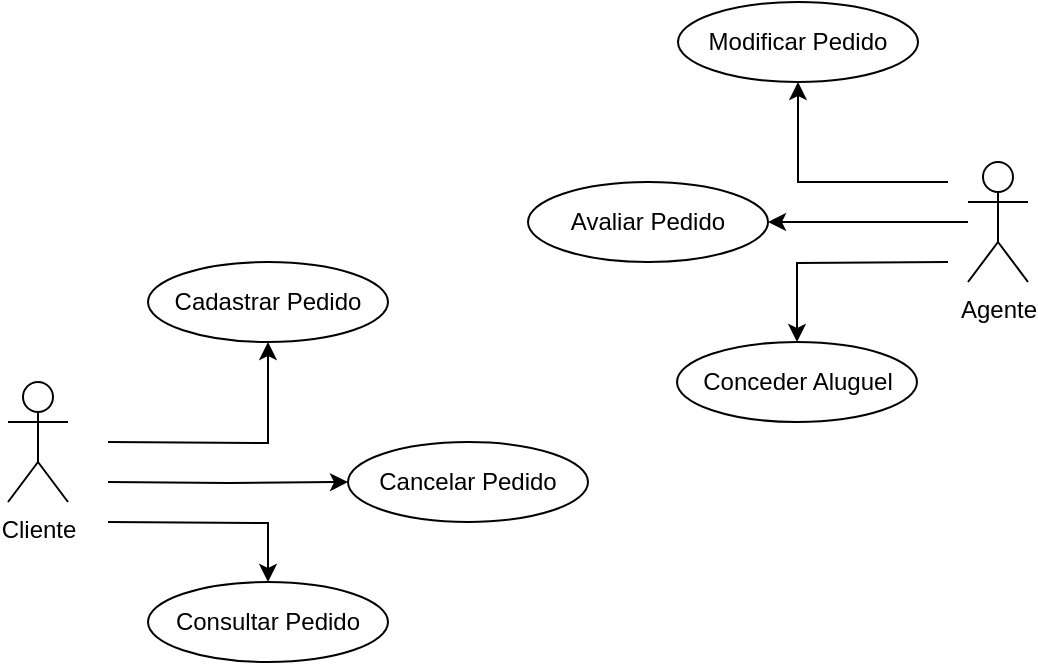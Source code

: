 <mxfile version="14.6.1" type="device"><diagram name="Page-1" id="e7e014a7-5840-1c2e-5031-d8a46d1fe8dd"><mxGraphModel dx="1185" dy="671" grid="1" gridSize="10" guides="1" tooltips="1" connect="1" arrows="1" fold="1" page="1" pageScale="1" pageWidth="1169" pageHeight="826" background="#ffffff" math="0" shadow="0"><root><mxCell id="0"/><mxCell id="1" parent="0"/><mxCell id="zQ-2HaTytimXvnUWiEPw-42" style="edgeStyle=orthogonalEdgeStyle;rounded=0;orthogonalLoop=1;jettySize=auto;html=1;" edge="1" parent="1" target="zQ-2HaTytimXvnUWiEPw-43"><mxGeometry relative="1" as="geometry"><mxPoint x="230" y="320" as="targetPoint"/><mxPoint x="180" y="380" as="sourcePoint"/></mxGeometry></mxCell><mxCell id="zQ-2HaTytimXvnUWiEPw-46" style="edgeStyle=orthogonalEdgeStyle;rounded=0;orthogonalLoop=1;jettySize=auto;html=1;entryX=0;entryY=0.5;entryDx=0;entryDy=0;" edge="1" parent="1" target="zQ-2HaTytimXvnUWiEPw-44"><mxGeometry relative="1" as="geometry"><mxPoint x="180" y="400" as="sourcePoint"/></mxGeometry></mxCell><mxCell id="zQ-2HaTytimXvnUWiEPw-47" style="edgeStyle=orthogonalEdgeStyle;rounded=0;orthogonalLoop=1;jettySize=auto;html=1;entryX=0.5;entryY=0;entryDx=0;entryDy=0;" edge="1" parent="1" target="zQ-2HaTytimXvnUWiEPw-45"><mxGeometry relative="1" as="geometry"><mxPoint x="180" y="420" as="sourcePoint"/></mxGeometry></mxCell><mxCell id="zQ-2HaTytimXvnUWiEPw-41" value="Cliente&lt;br&gt;" style="shape=umlActor;verticalLabelPosition=bottom;verticalAlign=top;html=1;outlineConnect=0;" vertex="1" parent="1"><mxGeometry x="130" y="350" width="30" height="60" as="geometry"/></mxCell><mxCell id="zQ-2HaTytimXvnUWiEPw-43" value="Cadastrar Pedido" style="ellipse;whiteSpace=wrap;html=1;" vertex="1" parent="1"><mxGeometry x="200" y="290" width="120" height="40" as="geometry"/></mxCell><mxCell id="zQ-2HaTytimXvnUWiEPw-44" value="Cancelar Pedido" style="ellipse;whiteSpace=wrap;html=1;" vertex="1" parent="1"><mxGeometry x="300" y="380" width="120" height="40" as="geometry"/></mxCell><mxCell id="zQ-2HaTytimXvnUWiEPw-45" value="Consultar Pedido" style="ellipse;whiteSpace=wrap;html=1;" vertex="1" parent="1"><mxGeometry x="200" y="450" width="120" height="40" as="geometry"/></mxCell><mxCell id="zQ-2HaTytimXvnUWiEPw-48" style="edgeStyle=orthogonalEdgeStyle;rounded=0;orthogonalLoop=1;jettySize=auto;html=1;" edge="1" parent="1" target="zQ-2HaTytimXvnUWiEPw-52"><mxGeometry relative="1" as="geometry"><mxPoint x="650" y="250" as="targetPoint"/><mxPoint x="600" y="290" as="sourcePoint"/></mxGeometry></mxCell><mxCell id="zQ-2HaTytimXvnUWiEPw-49" style="edgeStyle=orthogonalEdgeStyle;rounded=0;orthogonalLoop=1;jettySize=auto;html=1;" edge="1" parent="1" target="zQ-2HaTytimXvnUWiEPw-53"><mxGeometry relative="1" as="geometry"><mxPoint x="600" y="250" as="sourcePoint"/><mxPoint x="525" y="190" as="targetPoint"/><Array as="points"><mxPoint x="600" y="250"/><mxPoint x="525" y="250"/></Array></mxGeometry></mxCell><mxCell id="zQ-2HaTytimXvnUWiEPw-50" style="edgeStyle=orthogonalEdgeStyle;rounded=0;orthogonalLoop=1;jettySize=auto;html=1;entryX=1;entryY=0.5;entryDx=0;entryDy=0;" edge="1" parent="1" target="zQ-2HaTytimXvnUWiEPw-54" source="zQ-2HaTytimXvnUWiEPw-51"><mxGeometry relative="1" as="geometry"><mxPoint x="600" y="350" as="sourcePoint"/></mxGeometry></mxCell><mxCell id="zQ-2HaTytimXvnUWiEPw-51" value="Agente" style="shape=umlActor;verticalLabelPosition=bottom;verticalAlign=top;html=1;outlineConnect=0;" vertex="1" parent="1"><mxGeometry x="610" y="240" width="30" height="60" as="geometry"/></mxCell><mxCell id="zQ-2HaTytimXvnUWiEPw-52" value="Conceder Aluguel" style="ellipse;whiteSpace=wrap;html=1;" vertex="1" parent="1"><mxGeometry x="464.5" y="330" width="120" height="40" as="geometry"/></mxCell><mxCell id="zQ-2HaTytimXvnUWiEPw-53" value="Modificar Pedido" style="ellipse;whiteSpace=wrap;html=1;" vertex="1" parent="1"><mxGeometry x="465" y="160" width="120" height="40" as="geometry"/></mxCell><mxCell id="zQ-2HaTytimXvnUWiEPw-54" value="Avaliar Pedido" style="ellipse;whiteSpace=wrap;html=1;" vertex="1" parent="1"><mxGeometry x="390" y="250" width="120" height="40" as="geometry"/></mxCell></root></mxGraphModel></diagram></mxfile>